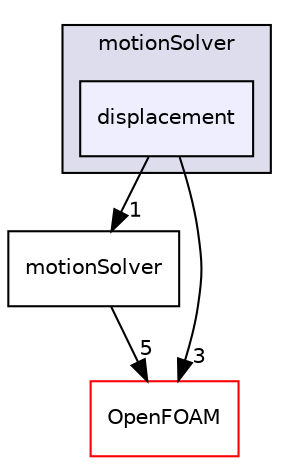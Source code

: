 digraph "src/dynamicMesh/motionSolver/displacement" {
  bgcolor=transparent;
  compound=true
  node [ fontsize="10", fontname="Helvetica"];
  edge [ labelfontsize="10", labelfontname="Helvetica"];
  subgraph clusterdir_446a443da47a2629470e9632529ef328 {
    graph [ bgcolor="#ddddee", pencolor="black", label="motionSolver" fontname="Helvetica", fontsize="10", URL="dir_446a443da47a2629470e9632529ef328.html"]
  dir_5e695f326d71a45ea11c69fe2f622773 [shape=box, label="displacement", style="filled", fillcolor="#eeeeff", pencolor="black", URL="dir_5e695f326d71a45ea11c69fe2f622773.html"];
  }
  dir_e9622da07bfd0d0e2e8121979818ebff [shape=box label="motionSolver" URL="dir_e9622da07bfd0d0e2e8121979818ebff.html"];
  dir_c5473ff19b20e6ec4dfe5c310b3778a8 [shape=box label="OpenFOAM" color="red" URL="dir_c5473ff19b20e6ec4dfe5c310b3778a8.html"];
  dir_e9622da07bfd0d0e2e8121979818ebff->dir_c5473ff19b20e6ec4dfe5c310b3778a8 [headlabel="5", labeldistance=1.5 headhref="dir_000837_001893.html"];
  dir_5e695f326d71a45ea11c69fe2f622773->dir_e9622da07bfd0d0e2e8121979818ebff [headlabel="1", labeldistance=1.5 headhref="dir_000836_000837.html"];
  dir_5e695f326d71a45ea11c69fe2f622773->dir_c5473ff19b20e6ec4dfe5c310b3778a8 [headlabel="3", labeldistance=1.5 headhref="dir_000836_001893.html"];
}
